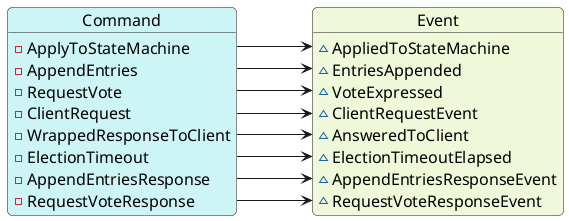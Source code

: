 @startuml

skinparam roundCorner 10
left to right direction
skinparam defaultFontSize 16

object Command #CDF5F6 {

- ApplyToStateMachine
- AppendEntries
- RequestVote
- ClientRequest
- WrappedResponseToClient
- ElectionTimeout
- AppendEntriesResponse
- RequestVoteResponse

}

object Event #EFF9DA {

~ AppliedToStateMachine
~ EntriesAppended
~ VoteExpressed
~ ClientRequestEvent
~ AnsweredToClient
~ ElectionTimeoutElapsed
~ AppendEntriesResponseEvent
~ RequestVoteResponseEvent
}



Command::ApplyToStateMachine --> Event::AppliedToStateMachine
Command::AppendEntries --> Event::EntriesAppended
Command::RequestVote --> Event::VoteExpressed
Command::ClientRequest --> Event::ClientRequestEvent
Command::WrappedResponseToClient --> Event::AnsweredToClient
Command::ElectionTimeout --> Event::ElectionTimeoutElapsed
Command::AppendEntriesResponse --> Event::AppendEntriesResponseEvent
Command::RequestVoteResponse --> Event::RequestVoteResponseEvent


@enduml